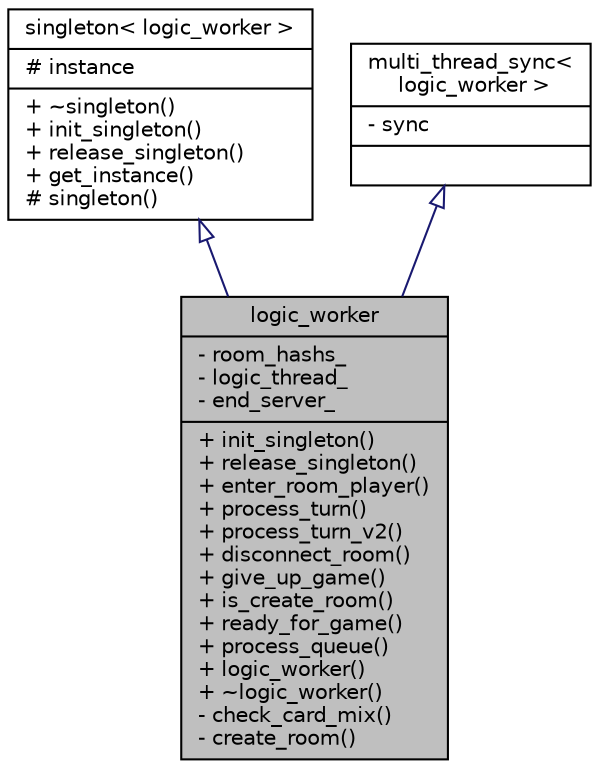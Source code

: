digraph "logic_worker"
{
  edge [fontname="Helvetica",fontsize="10",labelfontname="Helvetica",labelfontsize="10"];
  node [fontname="Helvetica",fontsize="10",shape=record];
  Node0 [label="{logic_worker\n|- room_hashs_\l- logic_thread_\l- end_server_\l|+ init_singleton()\l+ release_singleton()\l+ enter_room_player()\l+ process_turn()\l+ process_turn_v2()\l+ disconnect_room()\l+ give_up_game()\l+ is_create_room()\l+ ready_for_game()\l+ process_queue()\l+ logic_worker()\l+ ~logic_worker()\l- check_card_mix()\l- create_room()\l}",height=0.2,width=0.4,color="black", fillcolor="grey75", style="filled", fontcolor="black"];
  Node1 -> Node0 [dir="back",color="midnightblue",fontsize="10",style="solid",arrowtail="onormal",fontname="Helvetica"];
  Node1 [label="{singleton\< logic_worker \>\n|# instance\l|+ ~singleton()\l+ init_singleton()\l+ release_singleton()\l+ get_instance()\l# singleton()\l}",height=0.2,width=0.4,color="black", fillcolor="white", style="filled",URL="$classsingleton.html"];
  Node2 -> Node0 [dir="back",color="midnightblue",fontsize="10",style="solid",arrowtail="onormal",fontname="Helvetica"];
  Node2 [label="{multi_thread_sync\<\l logic_worker \>\n|- sync\l|}",height=0.2,width=0.4,color="black", fillcolor="white", style="filled",URL="$classmulti__thread__sync.html"];
}
